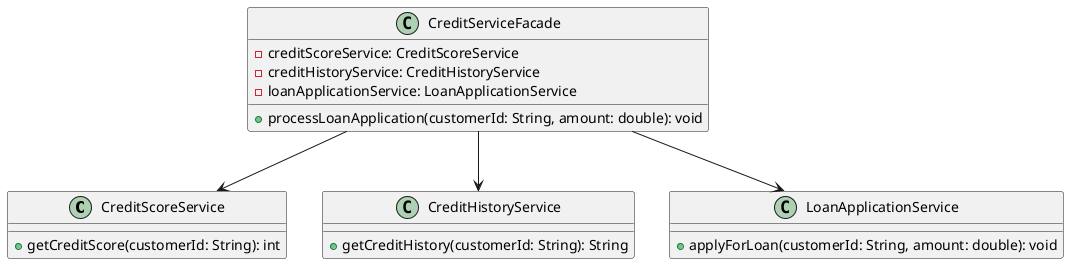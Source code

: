 @startuml
' Підсистема 1: Перевірка кредитоспроможності
class CreditScoreService {
    +getCreditScore(customerId: String): int
}

' Підсистема 2: Перевірка історії кредитів
class CreditHistoryService {
    +getCreditHistory(customerId: String): String
}

' Підсистема 3: Оформлення заявки на кредит
class LoanApplicationService {
    +applyForLoan(customerId: String, amount: double): void
}

' Фасад
class CreditServiceFacade {
    -creditScoreService: CreditScoreService
    -creditHistoryService: CreditHistoryService
    -loanApplicationService: LoanApplicationService
    +processLoanApplication(customerId: String, amount: double): void
}

CreditServiceFacade --> CreditScoreService
CreditServiceFacade --> CreditHistoryService
CreditServiceFacade --> LoanApplicationService
@enduml
